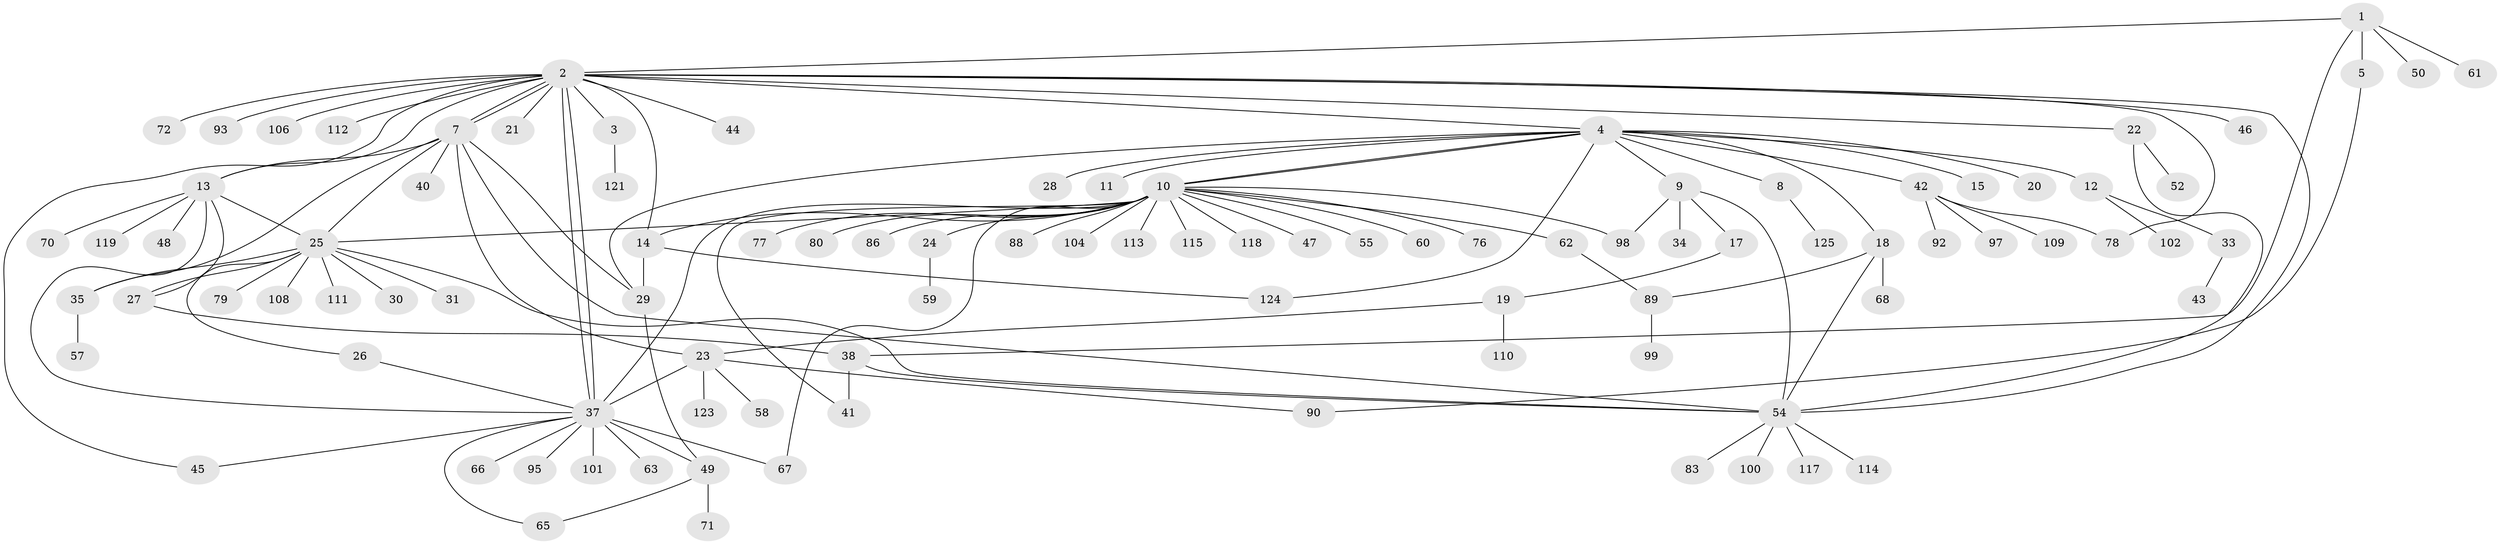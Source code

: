 // Generated by graph-tools (version 1.1) at 2025/23/03/03/25 07:23:48]
// undirected, 98 vertices, 130 edges
graph export_dot {
graph [start="1"]
  node [color=gray90,style=filled];
  1;
  2 [super="+6"];
  3;
  4 [super="+94"];
  5 [super="+69"];
  7 [super="+82"];
  8 [super="+75"];
  9 [super="+32"];
  10 [super="+51"];
  11;
  12;
  13 [super="+16"];
  14 [super="+84"];
  15;
  17;
  18 [super="+120"];
  19 [super="+96"];
  20;
  21;
  22 [super="+73"];
  23 [super="+39"];
  24;
  25 [super="+87"];
  26;
  27;
  28;
  29 [super="+85"];
  30 [super="+81"];
  31;
  33;
  34;
  35 [super="+36"];
  37 [super="+56"];
  38;
  40;
  41;
  42 [super="+122"];
  43 [super="+126"];
  44;
  45;
  46;
  47 [super="+103"];
  48;
  49 [super="+53"];
  50;
  52;
  54 [super="+74"];
  55;
  57;
  58;
  59 [super="+64"];
  60;
  61;
  62;
  63;
  65;
  66;
  67;
  68 [super="+105"];
  70;
  71 [super="+116"];
  72;
  76;
  77;
  78;
  79;
  80;
  83;
  86;
  88;
  89 [super="+91"];
  90;
  92;
  93;
  95;
  97;
  98;
  99 [super="+107"];
  100;
  101;
  102;
  104;
  106;
  108;
  109;
  110;
  111;
  112;
  113;
  114;
  115;
  117;
  118;
  119;
  121;
  123;
  124;
  125;
  1 -- 2;
  1 -- 5;
  1 -- 38;
  1 -- 50;
  1 -- 61;
  2 -- 3;
  2 -- 4;
  2 -- 7;
  2 -- 7;
  2 -- 13;
  2 -- 14;
  2 -- 21;
  2 -- 37;
  2 -- 37;
  2 -- 44;
  2 -- 45;
  2 -- 46;
  2 -- 72;
  2 -- 78;
  2 -- 93;
  2 -- 112;
  2 -- 106;
  2 -- 22;
  2 -- 54;
  3 -- 121;
  4 -- 8;
  4 -- 9;
  4 -- 10;
  4 -- 10;
  4 -- 11;
  4 -- 12;
  4 -- 15;
  4 -- 18;
  4 -- 20;
  4 -- 28;
  4 -- 29;
  4 -- 42;
  4 -- 124;
  5 -- 90;
  7 -- 13;
  7 -- 23;
  7 -- 25;
  7 -- 29;
  7 -- 40;
  7 -- 54;
  7 -- 35;
  8 -- 125;
  9 -- 17;
  9 -- 34;
  9 -- 54;
  9 -- 98;
  10 -- 24;
  10 -- 41;
  10 -- 47;
  10 -- 55;
  10 -- 60;
  10 -- 62;
  10 -- 67;
  10 -- 76;
  10 -- 80;
  10 -- 86;
  10 -- 98;
  10 -- 115;
  10 -- 37;
  10 -- 104;
  10 -- 77;
  10 -- 14;
  10 -- 113;
  10 -- 118;
  10 -- 88;
  10 -- 25;
  12 -- 33;
  12 -- 102;
  13 -- 25 [weight=2];
  13 -- 27;
  13 -- 37;
  13 -- 48;
  13 -- 70;
  13 -- 119;
  14 -- 29;
  14 -- 124;
  17 -- 19;
  18 -- 68;
  18 -- 89;
  18 -- 54;
  19 -- 110;
  19 -- 23;
  22 -- 52;
  22 -- 54;
  23 -- 58;
  23 -- 123;
  23 -- 90;
  23 -- 37;
  24 -- 59;
  25 -- 26;
  25 -- 27;
  25 -- 30;
  25 -- 31;
  25 -- 35;
  25 -- 79;
  25 -- 108;
  25 -- 111;
  25 -- 54;
  26 -- 37;
  27 -- 38;
  29 -- 49;
  33 -- 43;
  35 -- 57;
  37 -- 45;
  37 -- 49;
  37 -- 63;
  37 -- 65;
  37 -- 66;
  37 -- 67;
  37 -- 95;
  37 -- 101;
  38 -- 41;
  38 -- 54;
  42 -- 78;
  42 -- 92;
  42 -- 97;
  42 -- 109;
  49 -- 65;
  49 -- 71;
  54 -- 100;
  54 -- 114;
  54 -- 83;
  54 -- 117;
  62 -- 89;
  89 -- 99;
}
